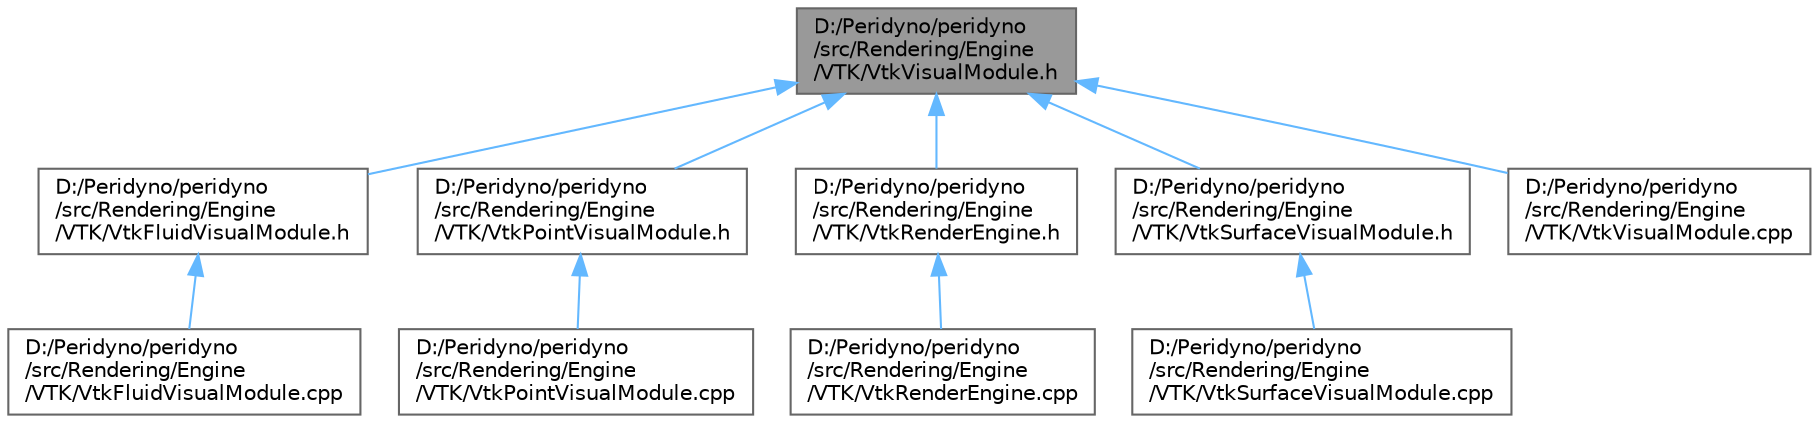 digraph "D:/Peridyno/peridyno/src/Rendering/Engine/VTK/VtkVisualModule.h"
{
 // LATEX_PDF_SIZE
  bgcolor="transparent";
  edge [fontname=Helvetica,fontsize=10,labelfontname=Helvetica,labelfontsize=10];
  node [fontname=Helvetica,fontsize=10,shape=box,height=0.2,width=0.4];
  Node1 [id="Node000001",label="D:/Peridyno/peridyno\l/src/Rendering/Engine\l/VTK/VtkVisualModule.h",height=0.2,width=0.4,color="gray40", fillcolor="grey60", style="filled", fontcolor="black",tooltip=" "];
  Node1 -> Node2 [id="edge1_Node000001_Node000002",dir="back",color="steelblue1",style="solid",tooltip=" "];
  Node2 [id="Node000002",label="D:/Peridyno/peridyno\l/src/Rendering/Engine\l/VTK/VtkFluidVisualModule.h",height=0.2,width=0.4,color="grey40", fillcolor="white", style="filled",URL="$_vtk_fluid_visual_module_8h.html",tooltip=" "];
  Node2 -> Node3 [id="edge2_Node000002_Node000003",dir="back",color="steelblue1",style="solid",tooltip=" "];
  Node3 [id="Node000003",label="D:/Peridyno/peridyno\l/src/Rendering/Engine\l/VTK/VtkFluidVisualModule.cpp",height=0.2,width=0.4,color="grey40", fillcolor="white", style="filled",URL="$_vtk_fluid_visual_module_8cpp.html",tooltip=" "];
  Node1 -> Node4 [id="edge3_Node000001_Node000004",dir="back",color="steelblue1",style="solid",tooltip=" "];
  Node4 [id="Node000004",label="D:/Peridyno/peridyno\l/src/Rendering/Engine\l/VTK/VtkPointVisualModule.h",height=0.2,width=0.4,color="grey40", fillcolor="white", style="filled",URL="$_vtk_point_visual_module_8h.html",tooltip=" "];
  Node4 -> Node5 [id="edge4_Node000004_Node000005",dir="back",color="steelblue1",style="solid",tooltip=" "];
  Node5 [id="Node000005",label="D:/Peridyno/peridyno\l/src/Rendering/Engine\l/VTK/VtkPointVisualModule.cpp",height=0.2,width=0.4,color="grey40", fillcolor="white", style="filled",URL="$_vtk_point_visual_module_8cpp.html",tooltip=" "];
  Node1 -> Node6 [id="edge5_Node000001_Node000006",dir="back",color="steelblue1",style="solid",tooltip=" "];
  Node6 [id="Node000006",label="D:/Peridyno/peridyno\l/src/Rendering/Engine\l/VTK/VtkRenderEngine.h",height=0.2,width=0.4,color="grey40", fillcolor="white", style="filled",URL="$_vtk_render_engine_8h.html",tooltip=" "];
  Node6 -> Node7 [id="edge6_Node000006_Node000007",dir="back",color="steelblue1",style="solid",tooltip=" "];
  Node7 [id="Node000007",label="D:/Peridyno/peridyno\l/src/Rendering/Engine\l/VTK/VtkRenderEngine.cpp",height=0.2,width=0.4,color="grey40", fillcolor="white", style="filled",URL="$_vtk_render_engine_8cpp.html",tooltip=" "];
  Node1 -> Node8 [id="edge7_Node000001_Node000008",dir="back",color="steelblue1",style="solid",tooltip=" "];
  Node8 [id="Node000008",label="D:/Peridyno/peridyno\l/src/Rendering/Engine\l/VTK/VtkSurfaceVisualModule.h",height=0.2,width=0.4,color="grey40", fillcolor="white", style="filled",URL="$_vtk_surface_visual_module_8h.html",tooltip=" "];
  Node8 -> Node9 [id="edge8_Node000008_Node000009",dir="back",color="steelblue1",style="solid",tooltip=" "];
  Node9 [id="Node000009",label="D:/Peridyno/peridyno\l/src/Rendering/Engine\l/VTK/VtkSurfaceVisualModule.cpp",height=0.2,width=0.4,color="grey40", fillcolor="white", style="filled",URL="$_vtk_surface_visual_module_8cpp.html",tooltip=" "];
  Node1 -> Node10 [id="edge9_Node000001_Node000010",dir="back",color="steelblue1",style="solid",tooltip=" "];
  Node10 [id="Node000010",label="D:/Peridyno/peridyno\l/src/Rendering/Engine\l/VTK/VtkVisualModule.cpp",height=0.2,width=0.4,color="grey40", fillcolor="white", style="filled",URL="$_vtk_visual_module_8cpp.html",tooltip=" "];
}
